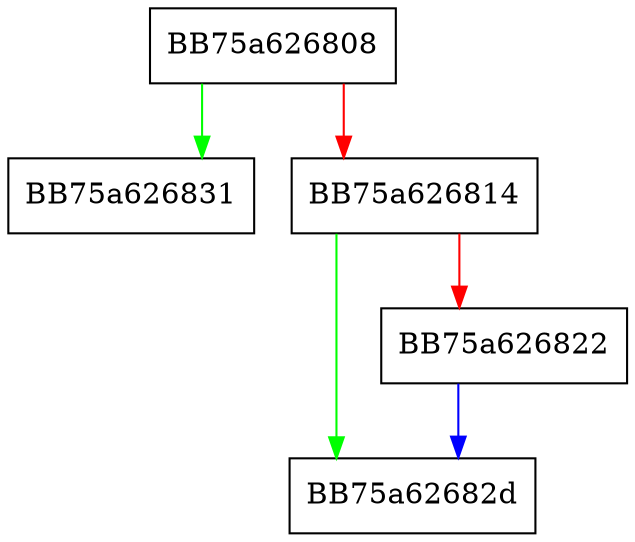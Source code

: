 digraph GetOverlayOffset {
  node [shape="box"];
  graph [splines=ortho];
  BB75a626808 -> BB75a626831 [color="green"];
  BB75a626808 -> BB75a626814 [color="red"];
  BB75a626814 -> BB75a62682d [color="green"];
  BB75a626814 -> BB75a626822 [color="red"];
  BB75a626822 -> BB75a62682d [color="blue"];
}